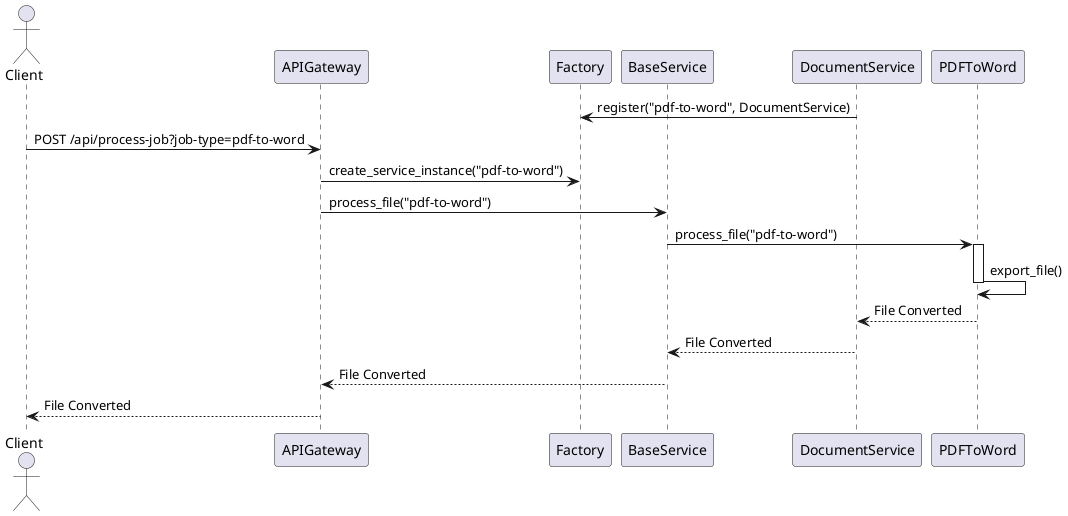 @startuml Sequence Diagram - PDF to Word Conversion

actor Client
participant APIGateway
participant Factory
participant BaseService
participant DocumentService
participant PDFToWord

DocumentService -> Factory: register("pdf-to-word", DocumentService)
Client -> APIGateway: POST /api/process-job?job-type=pdf-to-word
APIGateway -> Factory: create_service_instance("pdf-to-word")
APIGateway -> BaseService: process_file("pdf-to-word")
BaseService -> PDFToWord: process_file("pdf-to-word")

activate PDFToWord
PDFToWord -> PDFToWord: export_file()
deactivate PDFToWord

DocumentService <-- PDFToWord: File Converted
BaseService <-- DocumentService: File Converted
APIGateway <-- BaseService: File Converted
Client <-- APIGateway: File Converted

@enduml
